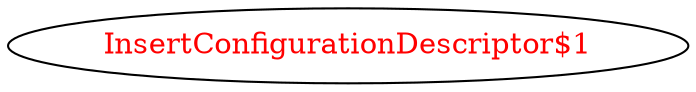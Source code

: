 digraph dependencyGraph {
 concentrate=true;
 ranksep="2.0";
 rankdir="LR"; 
 splines="ortho";
"InsertConfigurationDescriptor$1" [fontcolor="red"];
}